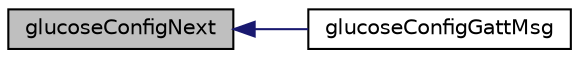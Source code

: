 digraph "glucoseConfigNext"
{
  edge [fontname="Helvetica",fontsize="10",labelfontname="Helvetica",labelfontsize="10"];
  node [fontname="Helvetica",fontsize="10",shape=record];
  rankdir="LR";
  Node1 [label="glucoseConfigNext",height=0.2,width=0.4,color="black", fillcolor="grey75", style="filled" fontcolor="black"];
  Node1 -> Node2 [dir="back",color="midnightblue",fontsize="10",style="solid",fontname="Helvetica"];
  Node2 [label="glucoseConfigGattMsg",height=0.2,width=0.4,color="black", fillcolor="white", style="filled",URL="$glucose_collector_8h.html#a1be6d45533da81e207fdf53b53b7fbbb"];
}
